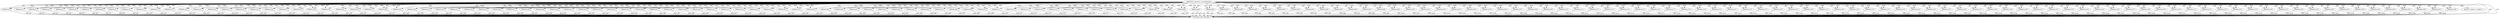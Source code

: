 digraph "&lt;operator&gt;.arrayInitializer" {  
"387" [label = <(METHOD,&lt;operator&gt;.arrayInitializer)> ]
"388" [label = <(PARAM,p1)> ]
"389" [label = <(PARAM,p2)> ]
"390" [label = <(PARAM,p3)> ]
"391" [label = <(PARAM,p4)> ]
"392" [label = <(PARAM,p5)> ]
"393" [label = <(PARAM,p6)> ]
"394" [label = <(PARAM,p7)> ]
"395" [label = <(PARAM,p8)> ]
"396" [label = <(PARAM,p9)> ]
"397" [label = <(PARAM,p10)> ]
"398" [label = <(PARAM,p11)> ]
"399" [label = <(PARAM,p12)> ]
"400" [label = <(PARAM,p13)> ]
"401" [label = <(PARAM,p14)> ]
"402" [label = <(PARAM,p15)> ]
"403" [label = <(PARAM,p16)> ]
"404" [label = <(PARAM,p17)> ]
"405" [label = <(PARAM,p18)> ]
"406" [label = <(PARAM,p19)> ]
"407" [label = <(PARAM,p20)> ]
"408" [label = <(PARAM,p21)> ]
"409" [label = <(PARAM,p22)> ]
"410" [label = <(PARAM,p23)> ]
"411" [label = <(PARAM,p24)> ]
"412" [label = <(PARAM,p25)> ]
"413" [label = <(PARAM,p26)> ]
"414" [label = <(PARAM,p27)> ]
"415" [label = <(PARAM,p28)> ]
"416" [label = <(PARAM,p29)> ]
"417" [label = <(PARAM,p30)> ]
"418" [label = <(PARAM,p31)> ]
"419" [label = <(PARAM,p32)> ]
"420" [label = <(PARAM,p33)> ]
"421" [label = <(PARAM,p34)> ]
"422" [label = <(PARAM,p35)> ]
"423" [label = <(PARAM,p36)> ]
"424" [label = <(PARAM,p37)> ]
"425" [label = <(PARAM,p38)> ]
"426" [label = <(PARAM,p39)> ]
"427" [label = <(PARAM,p40)> ]
"428" [label = <(PARAM,p41)> ]
"429" [label = <(PARAM,p42)> ]
"430" [label = <(PARAM,p43)> ]
"431" [label = <(PARAM,p44)> ]
"432" [label = <(PARAM,p45)> ]
"433" [label = <(PARAM,p46)> ]
"434" [label = <(PARAM,p47)> ]
"435" [label = <(PARAM,p48)> ]
"436" [label = <(PARAM,p49)> ]
"437" [label = <(PARAM,p50)> ]
"438" [label = <(PARAM,p51)> ]
"439" [label = <(PARAM,p52)> ]
"440" [label = <(PARAM,p53)> ]
"441" [label = <(PARAM,p54)> ]
"442" [label = <(PARAM,p55)> ]
"443" [label = <(PARAM,p56)> ]
"444" [label = <(PARAM,p57)> ]
"445" [label = <(PARAM,p58)> ]
"446" [label = <(PARAM,p59)> ]
"447" [label = <(PARAM,p60)> ]
"448" [label = <(PARAM,p61)> ]
"449" [label = <(PARAM,p62)> ]
"450" [label = <(PARAM,p63)> ]
"451" [label = <(PARAM,p64)> ]
"452" [label = <(PARAM,p65)> ]
"453" [label = <(PARAM,p66)> ]
"454" [label = <(PARAM,p67)> ]
"455" [label = <(PARAM,p68)> ]
"456" [label = <(PARAM,p69)> ]
"457" [label = <(PARAM,p70)> ]
"458" [label = <(PARAM,p71)> ]
"459" [label = <(PARAM,p72)> ]
"460" [label = <(PARAM,p73)> ]
"461" [label = <(PARAM,p74)> ]
"462" [label = <(PARAM,p75)> ]
"463" [label = <(PARAM,p76)> ]
"464" [label = <(PARAM,p77)> ]
"465" [label = <(PARAM,p78)> ]
"466" [label = <(PARAM,p79)> ]
"467" [label = <(PARAM,p80)> ]
"468" [label = <(PARAM,p81)> ]
"469" [label = <(PARAM,p82)> ]
"470" [label = <(PARAM,p83)> ]
"471" [label = <(PARAM,p84)> ]
"472" [label = <(PARAM,p85)> ]
"473" [label = <(PARAM,p86)> ]
"474" [label = <(PARAM,p87)> ]
"475" [label = <(PARAM,p88)> ]
"476" [label = <(PARAM,p89)> ]
"477" [label = <(PARAM,p90)> ]
"478" [label = <(PARAM,p91)> ]
"479" [label = <(PARAM,p92)> ]
"480" [label = <(PARAM,p93)> ]
"481" [label = <(PARAM,p94)> ]
"482" [label = <(PARAM,p95)> ]
"483" [label = <(PARAM,p96)> ]
"484" [label = <(PARAM,p97)> ]
"485" [label = <(PARAM,p98)> ]
"486" [label = <(PARAM,p99)> ]
"487" [label = <(PARAM,p100)> ]
"488" [label = <(PARAM,p101)> ]
"489" [label = <(PARAM,p102)> ]
"490" [label = <(PARAM,p103)> ]
"491" [label = <(PARAM,p104)> ]
"492" [label = <(PARAM,p105)> ]
"493" [label = <(PARAM,p106)> ]
"494" [label = <(PARAM,p107)> ]
"495" [label = <(PARAM,p108)> ]
"496" [label = <(PARAM,p109)> ]
"497" [label = <(PARAM,p110)> ]
"498" [label = <(PARAM,p111)> ]
"499" [label = <(PARAM,p112)> ]
"500" [label = <(PARAM,p113)> ]
"501" [label = <(PARAM,p114)> ]
"502" [label = <(PARAM,p115)> ]
"503" [label = <(PARAM,p116)> ]
"504" [label = <(PARAM,p117)> ]
"505" [label = <(PARAM,p118)> ]
"506" [label = <(PARAM,p119)> ]
"507" [label = <(PARAM,p120)> ]
"508" [label = <(PARAM,p121)> ]
"509" [label = <(PARAM,p122)> ]
"510" [label = <(PARAM,p123)> ]
"511" [label = <(PARAM,p124)> ]
"512" [label = <(PARAM,p125)> ]
"513" [label = <(PARAM,p126)> ]
"514" [label = <(PARAM,p127)> ]
"515" [label = <(PARAM,p128)> ]
"516" [label = <(PARAM,p129)> ]
"517" [label = <(PARAM,p130)> ]
"518" [label = <(PARAM,p131)> ]
"519" [label = <(PARAM,p132)> ]
"520" [label = <(PARAM,p133)> ]
"521" [label = <(PARAM,p134)> ]
"522" [label = <(PARAM,p135)> ]
"523" [label = <(PARAM,p136)> ]
"524" [label = <(PARAM,p137)> ]
"525" [label = <(PARAM,p138)> ]
"526" [label = <(PARAM,p139)> ]
"527" [label = <(PARAM,p140)> ]
"528" [label = <(PARAM,p141)> ]
"529" [label = <(PARAM,p142)> ]
"530" [label = <(PARAM,p143)> ]
"531" [label = <(PARAM,p144)> ]
"532" [label = <(PARAM,p145)> ]
"533" [label = <(PARAM,p146)> ]
"534" [label = <(PARAM,p147)> ]
"535" [label = <(PARAM,p148)> ]
"536" [label = <(PARAM,p149)> ]
"537" [label = <(PARAM,p150)> ]
"538" [label = <(PARAM,p151)> ]
"539" [label = <(PARAM,p152)> ]
"540" [label = <(PARAM,p153)> ]
"541" [label = <(PARAM,p154)> ]
"542" [label = <(PARAM,p155)> ]
"543" [label = <(PARAM,p156)> ]
"544" [label = <(PARAM,p157)> ]
"545" [label = <(PARAM,p158)> ]
"546" [label = <(PARAM,p159)> ]
"547" [label = <(PARAM,p160)> ]
"548" [label = <(PARAM,p161)> ]
"549" [label = <(PARAM,p162)> ]
"550" [label = <(PARAM,p163)> ]
"551" [label = <(PARAM,p164)> ]
"552" [label = <(PARAM,p165)> ]
"553" [label = <(PARAM,p166)> ]
"554" [label = <(PARAM,p167)> ]
"555" [label = <(PARAM,p168)> ]
"556" [label = <(BLOCK,&lt;empty&gt;,&lt;empty&gt;)> ]
"557" [label = <(METHOD_RETURN,ANY)> ]
  "387" -> "388"  [ label = "AST: "] 
  "387" -> "556"  [ label = "AST: "] 
  "387" -> "389"  [ label = "AST: "] 
  "387" -> "557"  [ label = "AST: "] 
  "387" -> "390"  [ label = "AST: "] 
  "387" -> "391"  [ label = "AST: "] 
  "387" -> "392"  [ label = "AST: "] 
  "387" -> "393"  [ label = "AST: "] 
  "387" -> "394"  [ label = "AST: "] 
  "387" -> "395"  [ label = "AST: "] 
  "387" -> "396"  [ label = "AST: "] 
  "387" -> "397"  [ label = "AST: "] 
  "387" -> "398"  [ label = "AST: "] 
  "387" -> "399"  [ label = "AST: "] 
  "387" -> "400"  [ label = "AST: "] 
  "387" -> "401"  [ label = "AST: "] 
  "387" -> "402"  [ label = "AST: "] 
  "387" -> "403"  [ label = "AST: "] 
  "387" -> "404"  [ label = "AST: "] 
  "387" -> "405"  [ label = "AST: "] 
  "387" -> "406"  [ label = "AST: "] 
  "387" -> "407"  [ label = "AST: "] 
  "387" -> "408"  [ label = "AST: "] 
  "387" -> "409"  [ label = "AST: "] 
  "387" -> "410"  [ label = "AST: "] 
  "387" -> "411"  [ label = "AST: "] 
  "387" -> "412"  [ label = "AST: "] 
  "387" -> "413"  [ label = "AST: "] 
  "387" -> "414"  [ label = "AST: "] 
  "387" -> "415"  [ label = "AST: "] 
  "387" -> "416"  [ label = "AST: "] 
  "387" -> "417"  [ label = "AST: "] 
  "387" -> "418"  [ label = "AST: "] 
  "387" -> "419"  [ label = "AST: "] 
  "387" -> "420"  [ label = "AST: "] 
  "387" -> "421"  [ label = "AST: "] 
  "387" -> "422"  [ label = "AST: "] 
  "387" -> "423"  [ label = "AST: "] 
  "387" -> "424"  [ label = "AST: "] 
  "387" -> "425"  [ label = "AST: "] 
  "387" -> "426"  [ label = "AST: "] 
  "387" -> "427"  [ label = "AST: "] 
  "387" -> "428"  [ label = "AST: "] 
  "387" -> "429"  [ label = "AST: "] 
  "387" -> "430"  [ label = "AST: "] 
  "387" -> "431"  [ label = "AST: "] 
  "387" -> "432"  [ label = "AST: "] 
  "387" -> "433"  [ label = "AST: "] 
  "387" -> "434"  [ label = "AST: "] 
  "387" -> "435"  [ label = "AST: "] 
  "387" -> "436"  [ label = "AST: "] 
  "387" -> "437"  [ label = "AST: "] 
  "387" -> "438"  [ label = "AST: "] 
  "387" -> "439"  [ label = "AST: "] 
  "387" -> "440"  [ label = "AST: "] 
  "387" -> "441"  [ label = "AST: "] 
  "387" -> "442"  [ label = "AST: "] 
  "387" -> "443"  [ label = "AST: "] 
  "387" -> "444"  [ label = "AST: "] 
  "387" -> "445"  [ label = "AST: "] 
  "387" -> "446"  [ label = "AST: "] 
  "387" -> "447"  [ label = "AST: "] 
  "387" -> "448"  [ label = "AST: "] 
  "387" -> "449"  [ label = "AST: "] 
  "387" -> "450"  [ label = "AST: "] 
  "387" -> "451"  [ label = "AST: "] 
  "387" -> "452"  [ label = "AST: "] 
  "387" -> "453"  [ label = "AST: "] 
  "387" -> "454"  [ label = "AST: "] 
  "387" -> "455"  [ label = "AST: "] 
  "387" -> "456"  [ label = "AST: "] 
  "387" -> "457"  [ label = "AST: "] 
  "387" -> "458"  [ label = "AST: "] 
  "387" -> "459"  [ label = "AST: "] 
  "387" -> "460"  [ label = "AST: "] 
  "387" -> "461"  [ label = "AST: "] 
  "387" -> "462"  [ label = "AST: "] 
  "387" -> "463"  [ label = "AST: "] 
  "387" -> "464"  [ label = "AST: "] 
  "387" -> "465"  [ label = "AST: "] 
  "387" -> "466"  [ label = "AST: "] 
  "387" -> "467"  [ label = "AST: "] 
  "387" -> "468"  [ label = "AST: "] 
  "387" -> "469"  [ label = "AST: "] 
  "387" -> "470"  [ label = "AST: "] 
  "387" -> "471"  [ label = "AST: "] 
  "387" -> "472"  [ label = "AST: "] 
  "387" -> "473"  [ label = "AST: "] 
  "387" -> "474"  [ label = "AST: "] 
  "387" -> "475"  [ label = "AST: "] 
  "387" -> "476"  [ label = "AST: "] 
  "387" -> "477"  [ label = "AST: "] 
  "387" -> "478"  [ label = "AST: "] 
  "387" -> "479"  [ label = "AST: "] 
  "387" -> "480"  [ label = "AST: "] 
  "387" -> "481"  [ label = "AST: "] 
  "387" -> "482"  [ label = "AST: "] 
  "387" -> "483"  [ label = "AST: "] 
  "387" -> "484"  [ label = "AST: "] 
  "387" -> "485"  [ label = "AST: "] 
  "387" -> "486"  [ label = "AST: "] 
  "387" -> "487"  [ label = "AST: "] 
  "387" -> "488"  [ label = "AST: "] 
  "387" -> "489"  [ label = "AST: "] 
  "387" -> "490"  [ label = "AST: "] 
  "387" -> "491"  [ label = "AST: "] 
  "387" -> "492"  [ label = "AST: "] 
  "387" -> "493"  [ label = "AST: "] 
  "387" -> "494"  [ label = "AST: "] 
  "387" -> "495"  [ label = "AST: "] 
  "387" -> "496"  [ label = "AST: "] 
  "387" -> "497"  [ label = "AST: "] 
  "387" -> "498"  [ label = "AST: "] 
  "387" -> "499"  [ label = "AST: "] 
  "387" -> "500"  [ label = "AST: "] 
  "387" -> "501"  [ label = "AST: "] 
  "387" -> "502"  [ label = "AST: "] 
  "387" -> "503"  [ label = "AST: "] 
  "387" -> "504"  [ label = "AST: "] 
  "387" -> "505"  [ label = "AST: "] 
  "387" -> "506"  [ label = "AST: "] 
  "387" -> "507"  [ label = "AST: "] 
  "387" -> "508"  [ label = "AST: "] 
  "387" -> "509"  [ label = "AST: "] 
  "387" -> "510"  [ label = "AST: "] 
  "387" -> "511"  [ label = "AST: "] 
  "387" -> "512"  [ label = "AST: "] 
  "387" -> "513"  [ label = "AST: "] 
  "387" -> "514"  [ label = "AST: "] 
  "387" -> "515"  [ label = "AST: "] 
  "387" -> "516"  [ label = "AST: "] 
  "387" -> "517"  [ label = "AST: "] 
  "387" -> "518"  [ label = "AST: "] 
  "387" -> "519"  [ label = "AST: "] 
  "387" -> "520"  [ label = "AST: "] 
  "387" -> "521"  [ label = "AST: "] 
  "387" -> "522"  [ label = "AST: "] 
  "387" -> "523"  [ label = "AST: "] 
  "387" -> "524"  [ label = "AST: "] 
  "387" -> "525"  [ label = "AST: "] 
  "387" -> "526"  [ label = "AST: "] 
  "387" -> "527"  [ label = "AST: "] 
  "387" -> "528"  [ label = "AST: "] 
  "387" -> "529"  [ label = "AST: "] 
  "387" -> "530"  [ label = "AST: "] 
  "387" -> "531"  [ label = "AST: "] 
  "387" -> "532"  [ label = "AST: "] 
  "387" -> "533"  [ label = "AST: "] 
  "387" -> "534"  [ label = "AST: "] 
  "387" -> "535"  [ label = "AST: "] 
  "387" -> "536"  [ label = "AST: "] 
  "387" -> "537"  [ label = "AST: "] 
  "387" -> "538"  [ label = "AST: "] 
  "387" -> "539"  [ label = "AST: "] 
  "387" -> "540"  [ label = "AST: "] 
  "387" -> "541"  [ label = "AST: "] 
  "387" -> "542"  [ label = "AST: "] 
  "387" -> "543"  [ label = "AST: "] 
  "387" -> "544"  [ label = "AST: "] 
  "387" -> "545"  [ label = "AST: "] 
  "387" -> "546"  [ label = "AST: "] 
  "387" -> "547"  [ label = "AST: "] 
  "387" -> "548"  [ label = "AST: "] 
  "387" -> "549"  [ label = "AST: "] 
  "387" -> "550"  [ label = "AST: "] 
  "387" -> "551"  [ label = "AST: "] 
  "387" -> "552"  [ label = "AST: "] 
  "387" -> "553"  [ label = "AST: "] 
  "387" -> "554"  [ label = "AST: "] 
  "387" -> "555"  [ label = "AST: "] 
  "387" -> "557"  [ label = "CFG: "] 
  "388" -> "557"  [ label = "DDG: p1"] 
  "389" -> "557"  [ label = "DDG: p2"] 
  "390" -> "557"  [ label = "DDG: p3"] 
  "391" -> "557"  [ label = "DDG: p4"] 
  "392" -> "557"  [ label = "DDG: p5"] 
  "393" -> "557"  [ label = "DDG: p6"] 
  "394" -> "557"  [ label = "DDG: p7"] 
  "395" -> "557"  [ label = "DDG: p8"] 
  "396" -> "557"  [ label = "DDG: p9"] 
  "397" -> "557"  [ label = "DDG: p10"] 
  "398" -> "557"  [ label = "DDG: p11"] 
  "399" -> "557"  [ label = "DDG: p12"] 
  "400" -> "557"  [ label = "DDG: p13"] 
  "401" -> "557"  [ label = "DDG: p14"] 
  "402" -> "557"  [ label = "DDG: p15"] 
  "403" -> "557"  [ label = "DDG: p16"] 
  "404" -> "557"  [ label = "DDG: p17"] 
  "405" -> "557"  [ label = "DDG: p18"] 
  "406" -> "557"  [ label = "DDG: p19"] 
  "407" -> "557"  [ label = "DDG: p20"] 
  "408" -> "557"  [ label = "DDG: p21"] 
  "409" -> "557"  [ label = "DDG: p22"] 
  "410" -> "557"  [ label = "DDG: p23"] 
  "411" -> "557"  [ label = "DDG: p24"] 
  "412" -> "557"  [ label = "DDG: p25"] 
  "413" -> "557"  [ label = "DDG: p26"] 
  "414" -> "557"  [ label = "DDG: p27"] 
  "415" -> "557"  [ label = "DDG: p28"] 
  "416" -> "557"  [ label = "DDG: p29"] 
  "417" -> "557"  [ label = "DDG: p30"] 
  "418" -> "557"  [ label = "DDG: p31"] 
  "419" -> "557"  [ label = "DDG: p32"] 
  "420" -> "557"  [ label = "DDG: p33"] 
  "421" -> "557"  [ label = "DDG: p34"] 
  "422" -> "557"  [ label = "DDG: p35"] 
  "423" -> "557"  [ label = "DDG: p36"] 
  "424" -> "557"  [ label = "DDG: p37"] 
  "425" -> "557"  [ label = "DDG: p38"] 
  "426" -> "557"  [ label = "DDG: p39"] 
  "427" -> "557"  [ label = "DDG: p40"] 
  "428" -> "557"  [ label = "DDG: p41"] 
  "429" -> "557"  [ label = "DDG: p42"] 
  "430" -> "557"  [ label = "DDG: p43"] 
  "431" -> "557"  [ label = "DDG: p44"] 
  "432" -> "557"  [ label = "DDG: p45"] 
  "433" -> "557"  [ label = "DDG: p46"] 
  "434" -> "557"  [ label = "DDG: p47"] 
  "435" -> "557"  [ label = "DDG: p48"] 
  "436" -> "557"  [ label = "DDG: p49"] 
  "437" -> "557"  [ label = "DDG: p50"] 
  "438" -> "557"  [ label = "DDG: p51"] 
  "439" -> "557"  [ label = "DDG: p52"] 
  "440" -> "557"  [ label = "DDG: p53"] 
  "441" -> "557"  [ label = "DDG: p54"] 
  "442" -> "557"  [ label = "DDG: p55"] 
  "443" -> "557"  [ label = "DDG: p56"] 
  "444" -> "557"  [ label = "DDG: p57"] 
  "445" -> "557"  [ label = "DDG: p58"] 
  "446" -> "557"  [ label = "DDG: p59"] 
  "447" -> "557"  [ label = "DDG: p60"] 
  "448" -> "557"  [ label = "DDG: p61"] 
  "449" -> "557"  [ label = "DDG: p62"] 
  "450" -> "557"  [ label = "DDG: p63"] 
  "451" -> "557"  [ label = "DDG: p64"] 
  "452" -> "557"  [ label = "DDG: p65"] 
  "453" -> "557"  [ label = "DDG: p66"] 
  "454" -> "557"  [ label = "DDG: p67"] 
  "455" -> "557"  [ label = "DDG: p68"] 
  "456" -> "557"  [ label = "DDG: p69"] 
  "457" -> "557"  [ label = "DDG: p70"] 
  "458" -> "557"  [ label = "DDG: p71"] 
  "459" -> "557"  [ label = "DDG: p72"] 
  "460" -> "557"  [ label = "DDG: p73"] 
  "461" -> "557"  [ label = "DDG: p74"] 
  "462" -> "557"  [ label = "DDG: p75"] 
  "463" -> "557"  [ label = "DDG: p76"] 
  "464" -> "557"  [ label = "DDG: p77"] 
  "465" -> "557"  [ label = "DDG: p78"] 
  "466" -> "557"  [ label = "DDG: p79"] 
  "467" -> "557"  [ label = "DDG: p80"] 
  "468" -> "557"  [ label = "DDG: p81"] 
  "469" -> "557"  [ label = "DDG: p82"] 
  "470" -> "557"  [ label = "DDG: p83"] 
  "471" -> "557"  [ label = "DDG: p84"] 
  "472" -> "557"  [ label = "DDG: p85"] 
  "473" -> "557"  [ label = "DDG: p86"] 
  "474" -> "557"  [ label = "DDG: p87"] 
  "475" -> "557"  [ label = "DDG: p88"] 
  "476" -> "557"  [ label = "DDG: p89"] 
  "477" -> "557"  [ label = "DDG: p90"] 
  "478" -> "557"  [ label = "DDG: p91"] 
  "479" -> "557"  [ label = "DDG: p92"] 
  "480" -> "557"  [ label = "DDG: p93"] 
  "481" -> "557"  [ label = "DDG: p94"] 
  "482" -> "557"  [ label = "DDG: p95"] 
  "483" -> "557"  [ label = "DDG: p96"] 
  "484" -> "557"  [ label = "DDG: p97"] 
  "485" -> "557"  [ label = "DDG: p98"] 
  "486" -> "557"  [ label = "DDG: p99"] 
  "487" -> "557"  [ label = "DDG: p100"] 
  "488" -> "557"  [ label = "DDG: p101"] 
  "489" -> "557"  [ label = "DDG: p102"] 
  "490" -> "557"  [ label = "DDG: p103"] 
  "491" -> "557"  [ label = "DDG: p104"] 
  "492" -> "557"  [ label = "DDG: p105"] 
  "493" -> "557"  [ label = "DDG: p106"] 
  "494" -> "557"  [ label = "DDG: p107"] 
  "495" -> "557"  [ label = "DDG: p108"] 
  "496" -> "557"  [ label = "DDG: p109"] 
  "497" -> "557"  [ label = "DDG: p110"] 
  "498" -> "557"  [ label = "DDG: p111"] 
  "499" -> "557"  [ label = "DDG: p112"] 
  "500" -> "557"  [ label = "DDG: p113"] 
  "501" -> "557"  [ label = "DDG: p114"] 
  "502" -> "557"  [ label = "DDG: p115"] 
  "503" -> "557"  [ label = "DDG: p116"] 
  "504" -> "557"  [ label = "DDG: p117"] 
  "505" -> "557"  [ label = "DDG: p118"] 
  "506" -> "557"  [ label = "DDG: p119"] 
  "507" -> "557"  [ label = "DDG: p120"] 
  "508" -> "557"  [ label = "DDG: p121"] 
  "509" -> "557"  [ label = "DDG: p122"] 
  "510" -> "557"  [ label = "DDG: p123"] 
  "511" -> "557"  [ label = "DDG: p124"] 
  "512" -> "557"  [ label = "DDG: p125"] 
  "513" -> "557"  [ label = "DDG: p126"] 
  "514" -> "557"  [ label = "DDG: p127"] 
  "515" -> "557"  [ label = "DDG: p128"] 
  "516" -> "557"  [ label = "DDG: p129"] 
  "517" -> "557"  [ label = "DDG: p130"] 
  "518" -> "557"  [ label = "DDG: p131"] 
  "519" -> "557"  [ label = "DDG: p132"] 
  "520" -> "557"  [ label = "DDG: p133"] 
  "521" -> "557"  [ label = "DDG: p134"] 
  "522" -> "557"  [ label = "DDG: p135"] 
  "523" -> "557"  [ label = "DDG: p136"] 
  "524" -> "557"  [ label = "DDG: p137"] 
  "525" -> "557"  [ label = "DDG: p138"] 
  "526" -> "557"  [ label = "DDG: p139"] 
  "527" -> "557"  [ label = "DDG: p140"] 
  "528" -> "557"  [ label = "DDG: p141"] 
  "529" -> "557"  [ label = "DDG: p142"] 
  "530" -> "557"  [ label = "DDG: p143"] 
  "531" -> "557"  [ label = "DDG: p144"] 
  "532" -> "557"  [ label = "DDG: p145"] 
  "533" -> "557"  [ label = "DDG: p146"] 
  "534" -> "557"  [ label = "DDG: p147"] 
  "535" -> "557"  [ label = "DDG: p148"] 
  "536" -> "557"  [ label = "DDG: p149"] 
  "537" -> "557"  [ label = "DDG: p150"] 
  "538" -> "557"  [ label = "DDG: p151"] 
  "539" -> "557"  [ label = "DDG: p152"] 
  "540" -> "557"  [ label = "DDG: p153"] 
  "541" -> "557"  [ label = "DDG: p154"] 
  "542" -> "557"  [ label = "DDG: p155"] 
  "543" -> "557"  [ label = "DDG: p156"] 
  "544" -> "557"  [ label = "DDG: p157"] 
  "545" -> "557"  [ label = "DDG: p158"] 
  "546" -> "557"  [ label = "DDG: p159"] 
  "547" -> "557"  [ label = "DDG: p160"] 
  "548" -> "557"  [ label = "DDG: p161"] 
  "549" -> "557"  [ label = "DDG: p162"] 
  "550" -> "557"  [ label = "DDG: p163"] 
  "551" -> "557"  [ label = "DDG: p164"] 
  "552" -> "557"  [ label = "DDG: p165"] 
  "553" -> "557"  [ label = "DDG: p166"] 
  "554" -> "557"  [ label = "DDG: p167"] 
  "555" -> "557"  [ label = "DDG: p168"] 
  "387" -> "388"  [ label = "DDG: "] 
  "387" -> "389"  [ label = "DDG: "] 
  "387" -> "390"  [ label = "DDG: "] 
  "387" -> "391"  [ label = "DDG: "] 
  "387" -> "392"  [ label = "DDG: "] 
  "387" -> "393"  [ label = "DDG: "] 
  "387" -> "394"  [ label = "DDG: "] 
  "387" -> "395"  [ label = "DDG: "] 
  "387" -> "396"  [ label = "DDG: "] 
  "387" -> "397"  [ label = "DDG: "] 
  "387" -> "398"  [ label = "DDG: "] 
  "387" -> "399"  [ label = "DDG: "] 
  "387" -> "400"  [ label = "DDG: "] 
  "387" -> "401"  [ label = "DDG: "] 
  "387" -> "402"  [ label = "DDG: "] 
  "387" -> "403"  [ label = "DDG: "] 
  "387" -> "404"  [ label = "DDG: "] 
  "387" -> "405"  [ label = "DDG: "] 
  "387" -> "406"  [ label = "DDG: "] 
  "387" -> "407"  [ label = "DDG: "] 
  "387" -> "408"  [ label = "DDG: "] 
  "387" -> "409"  [ label = "DDG: "] 
  "387" -> "410"  [ label = "DDG: "] 
  "387" -> "411"  [ label = "DDG: "] 
  "387" -> "412"  [ label = "DDG: "] 
  "387" -> "413"  [ label = "DDG: "] 
  "387" -> "414"  [ label = "DDG: "] 
  "387" -> "415"  [ label = "DDG: "] 
  "387" -> "416"  [ label = "DDG: "] 
  "387" -> "417"  [ label = "DDG: "] 
  "387" -> "418"  [ label = "DDG: "] 
  "387" -> "419"  [ label = "DDG: "] 
  "387" -> "420"  [ label = "DDG: "] 
  "387" -> "421"  [ label = "DDG: "] 
  "387" -> "422"  [ label = "DDG: "] 
  "387" -> "423"  [ label = "DDG: "] 
  "387" -> "424"  [ label = "DDG: "] 
  "387" -> "425"  [ label = "DDG: "] 
  "387" -> "426"  [ label = "DDG: "] 
  "387" -> "427"  [ label = "DDG: "] 
  "387" -> "428"  [ label = "DDG: "] 
  "387" -> "429"  [ label = "DDG: "] 
  "387" -> "430"  [ label = "DDG: "] 
  "387" -> "431"  [ label = "DDG: "] 
  "387" -> "432"  [ label = "DDG: "] 
  "387" -> "433"  [ label = "DDG: "] 
  "387" -> "434"  [ label = "DDG: "] 
  "387" -> "435"  [ label = "DDG: "] 
  "387" -> "436"  [ label = "DDG: "] 
  "387" -> "437"  [ label = "DDG: "] 
  "387" -> "438"  [ label = "DDG: "] 
  "387" -> "439"  [ label = "DDG: "] 
  "387" -> "440"  [ label = "DDG: "] 
  "387" -> "441"  [ label = "DDG: "] 
  "387" -> "442"  [ label = "DDG: "] 
  "387" -> "443"  [ label = "DDG: "] 
  "387" -> "444"  [ label = "DDG: "] 
  "387" -> "445"  [ label = "DDG: "] 
  "387" -> "446"  [ label = "DDG: "] 
  "387" -> "447"  [ label = "DDG: "] 
  "387" -> "448"  [ label = "DDG: "] 
  "387" -> "449"  [ label = "DDG: "] 
  "387" -> "450"  [ label = "DDG: "] 
  "387" -> "451"  [ label = "DDG: "] 
  "387" -> "452"  [ label = "DDG: "] 
  "387" -> "453"  [ label = "DDG: "] 
  "387" -> "454"  [ label = "DDG: "] 
  "387" -> "455"  [ label = "DDG: "] 
  "387" -> "456"  [ label = "DDG: "] 
  "387" -> "457"  [ label = "DDG: "] 
  "387" -> "458"  [ label = "DDG: "] 
  "387" -> "459"  [ label = "DDG: "] 
  "387" -> "460"  [ label = "DDG: "] 
  "387" -> "461"  [ label = "DDG: "] 
  "387" -> "462"  [ label = "DDG: "] 
  "387" -> "463"  [ label = "DDG: "] 
  "387" -> "464"  [ label = "DDG: "] 
  "387" -> "465"  [ label = "DDG: "] 
  "387" -> "466"  [ label = "DDG: "] 
  "387" -> "467"  [ label = "DDG: "] 
  "387" -> "468"  [ label = "DDG: "] 
  "387" -> "469"  [ label = "DDG: "] 
  "387" -> "470"  [ label = "DDG: "] 
  "387" -> "471"  [ label = "DDG: "] 
  "387" -> "472"  [ label = "DDG: "] 
  "387" -> "473"  [ label = "DDG: "] 
  "387" -> "474"  [ label = "DDG: "] 
  "387" -> "475"  [ label = "DDG: "] 
  "387" -> "476"  [ label = "DDG: "] 
  "387" -> "477"  [ label = "DDG: "] 
  "387" -> "478"  [ label = "DDG: "] 
  "387" -> "479"  [ label = "DDG: "] 
  "387" -> "480"  [ label = "DDG: "] 
  "387" -> "481"  [ label = "DDG: "] 
  "387" -> "482"  [ label = "DDG: "] 
  "387" -> "483"  [ label = "DDG: "] 
  "387" -> "484"  [ label = "DDG: "] 
  "387" -> "485"  [ label = "DDG: "] 
  "387" -> "486"  [ label = "DDG: "] 
  "387" -> "487"  [ label = "DDG: "] 
  "387" -> "488"  [ label = "DDG: "] 
  "387" -> "489"  [ label = "DDG: "] 
  "387" -> "490"  [ label = "DDG: "] 
  "387" -> "491"  [ label = "DDG: "] 
  "387" -> "492"  [ label = "DDG: "] 
  "387" -> "493"  [ label = "DDG: "] 
  "387" -> "494"  [ label = "DDG: "] 
  "387" -> "495"  [ label = "DDG: "] 
  "387" -> "496"  [ label = "DDG: "] 
  "387" -> "497"  [ label = "DDG: "] 
  "387" -> "498"  [ label = "DDG: "] 
  "387" -> "499"  [ label = "DDG: "] 
  "387" -> "500"  [ label = "DDG: "] 
  "387" -> "501"  [ label = "DDG: "] 
  "387" -> "502"  [ label = "DDG: "] 
  "387" -> "503"  [ label = "DDG: "] 
  "387" -> "504"  [ label = "DDG: "] 
  "387" -> "505"  [ label = "DDG: "] 
  "387" -> "506"  [ label = "DDG: "] 
  "387" -> "507"  [ label = "DDG: "] 
  "387" -> "508"  [ label = "DDG: "] 
  "387" -> "509"  [ label = "DDG: "] 
  "387" -> "510"  [ label = "DDG: "] 
  "387" -> "511"  [ label = "DDG: "] 
  "387" -> "512"  [ label = "DDG: "] 
  "387" -> "513"  [ label = "DDG: "] 
  "387" -> "514"  [ label = "DDG: "] 
  "387" -> "515"  [ label = "DDG: "] 
  "387" -> "516"  [ label = "DDG: "] 
  "387" -> "517"  [ label = "DDG: "] 
  "387" -> "518"  [ label = "DDG: "] 
  "387" -> "519"  [ label = "DDG: "] 
  "387" -> "520"  [ label = "DDG: "] 
  "387" -> "521"  [ label = "DDG: "] 
  "387" -> "522"  [ label = "DDG: "] 
  "387" -> "523"  [ label = "DDG: "] 
  "387" -> "524"  [ label = "DDG: "] 
  "387" -> "525"  [ label = "DDG: "] 
  "387" -> "526"  [ label = "DDG: "] 
  "387" -> "527"  [ label = "DDG: "] 
  "387" -> "528"  [ label = "DDG: "] 
  "387" -> "529"  [ label = "DDG: "] 
  "387" -> "530"  [ label = "DDG: "] 
  "387" -> "531"  [ label = "DDG: "] 
  "387" -> "532"  [ label = "DDG: "] 
  "387" -> "533"  [ label = "DDG: "] 
  "387" -> "534"  [ label = "DDG: "] 
  "387" -> "535"  [ label = "DDG: "] 
  "387" -> "536"  [ label = "DDG: "] 
  "387" -> "537"  [ label = "DDG: "] 
  "387" -> "538"  [ label = "DDG: "] 
  "387" -> "539"  [ label = "DDG: "] 
  "387" -> "540"  [ label = "DDG: "] 
  "387" -> "541"  [ label = "DDG: "] 
  "387" -> "542"  [ label = "DDG: "] 
  "387" -> "543"  [ label = "DDG: "] 
  "387" -> "544"  [ label = "DDG: "] 
  "387" -> "545"  [ label = "DDG: "] 
  "387" -> "546"  [ label = "DDG: "] 
  "387" -> "547"  [ label = "DDG: "] 
  "387" -> "548"  [ label = "DDG: "] 
  "387" -> "549"  [ label = "DDG: "] 
  "387" -> "550"  [ label = "DDG: "] 
  "387" -> "551"  [ label = "DDG: "] 
  "387" -> "552"  [ label = "DDG: "] 
  "387" -> "553"  [ label = "DDG: "] 
  "387" -> "554"  [ label = "DDG: "] 
  "387" -> "555"  [ label = "DDG: "] 
}
